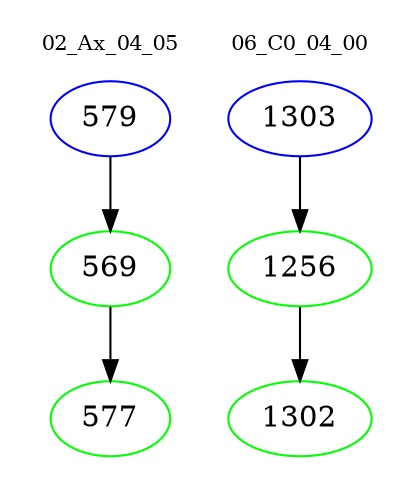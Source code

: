 digraph{
subgraph cluster_0 {
color = white
label = "02_Ax_04_05";
fontsize=10;
T0_579 [label="579", color="blue"]
T0_579 -> T0_569 [color="black"]
T0_569 [label="569", color="green"]
T0_569 -> T0_577 [color="black"]
T0_577 [label="577", color="green"]
}
subgraph cluster_1 {
color = white
label = "06_C0_04_00";
fontsize=10;
T1_1303 [label="1303", color="blue"]
T1_1303 -> T1_1256 [color="black"]
T1_1256 [label="1256", color="green"]
T1_1256 -> T1_1302 [color="black"]
T1_1302 [label="1302", color="green"]
}
}
